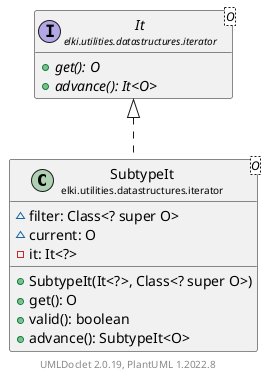 @startuml
    remove .*\.(Instance|Par|Parameterizer|Factory)$
    set namespaceSeparator none
    hide empty fields
    hide empty methods

    class "<size:14>SubtypeIt\n<size:10>elki.utilities.datastructures.iterator" as elki.utilities.datastructures.iterator.SubtypeIt<O> [[SubtypeIt.html]] {
        ~filter: Class<? super O>
        ~current: O
        -it: It<?>
        +SubtypeIt(It<?>, Class<? super O>)
        +get(): O
        +valid(): boolean
        +advance(): SubtypeIt<O>
    }

    interface "<size:14>It\n<size:10>elki.utilities.datastructures.iterator" as elki.utilities.datastructures.iterator.It<O> [[It.html]] {
        {abstract} +get(): O
        {abstract} +advance(): It<O>
    }

    elki.utilities.datastructures.iterator.It <|.. elki.utilities.datastructures.iterator.SubtypeIt

    center footer UMLDoclet 2.0.19, PlantUML 1.2022.8
@enduml
